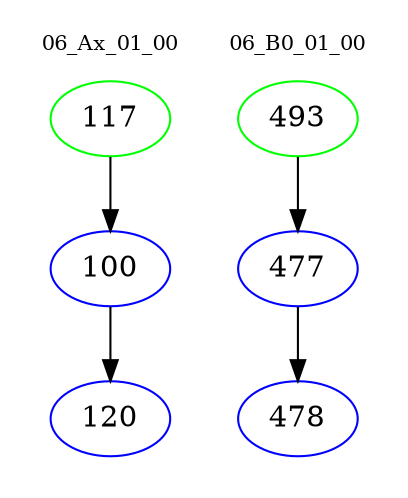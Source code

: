 digraph{
subgraph cluster_0 {
color = white
label = "06_Ax_01_00";
fontsize=10;
T0_117 [label="117", color="green"]
T0_117 -> T0_100 [color="black"]
T0_100 [label="100", color="blue"]
T0_100 -> T0_120 [color="black"]
T0_120 [label="120", color="blue"]
}
subgraph cluster_1 {
color = white
label = "06_B0_01_00";
fontsize=10;
T1_493 [label="493", color="green"]
T1_493 -> T1_477 [color="black"]
T1_477 [label="477", color="blue"]
T1_477 -> T1_478 [color="black"]
T1_478 [label="478", color="blue"]
}
}
